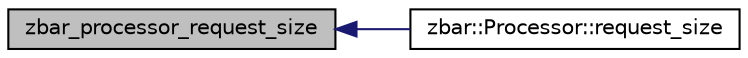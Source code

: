 digraph G
{
  edge [fontname="Helvetica",fontsize="10",labelfontname="Helvetica",labelfontsize="10"];
  node [fontname="Helvetica",fontsize="10",shape=record];
  rankdir=LR;
  Node1 [label="zbar_processor_request_size",height=0.2,width=0.4,color="black", fillcolor="grey75", style="filled" fontcolor="black"];
  Node1 -> Node2 [dir=back,color="midnightblue",fontsize="10",style="solid"];
  Node2 [label="zbar::Processor::request_size",height=0.2,width=0.4,color="black", fillcolor="white", style="filled",URL="$classzbar_1_1_processor.html#a3bb85b22a5eaf326e73074c9dfca5db7"];
}
